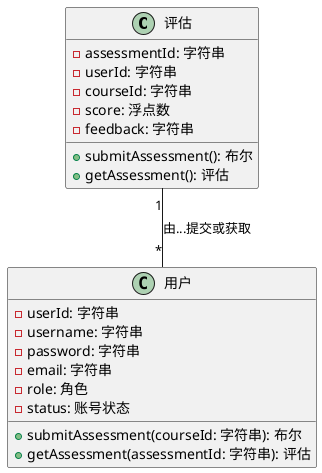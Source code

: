 @startuml

class 评估 {
  -assessmentId: 字符串
  -userId: 字符串
  -courseId: 字符串
  -score: 浮点数
  -feedback: 字符串
  +submitAssessment(): 布尔
  +getAssessment(): 评估
}

class 用户 {
  -userId: 字符串
  -username: 字符串
  -password: 字符串
  -email: 字符串
  -role: 角色
  -status: 账号状态
  +submitAssessment(courseId: 字符串): 布尔
  +getAssessment(assessmentId: 字符串): 评估
}

评估 "1" -- "*" 用户 : "由...提交或获取"

@enduml
